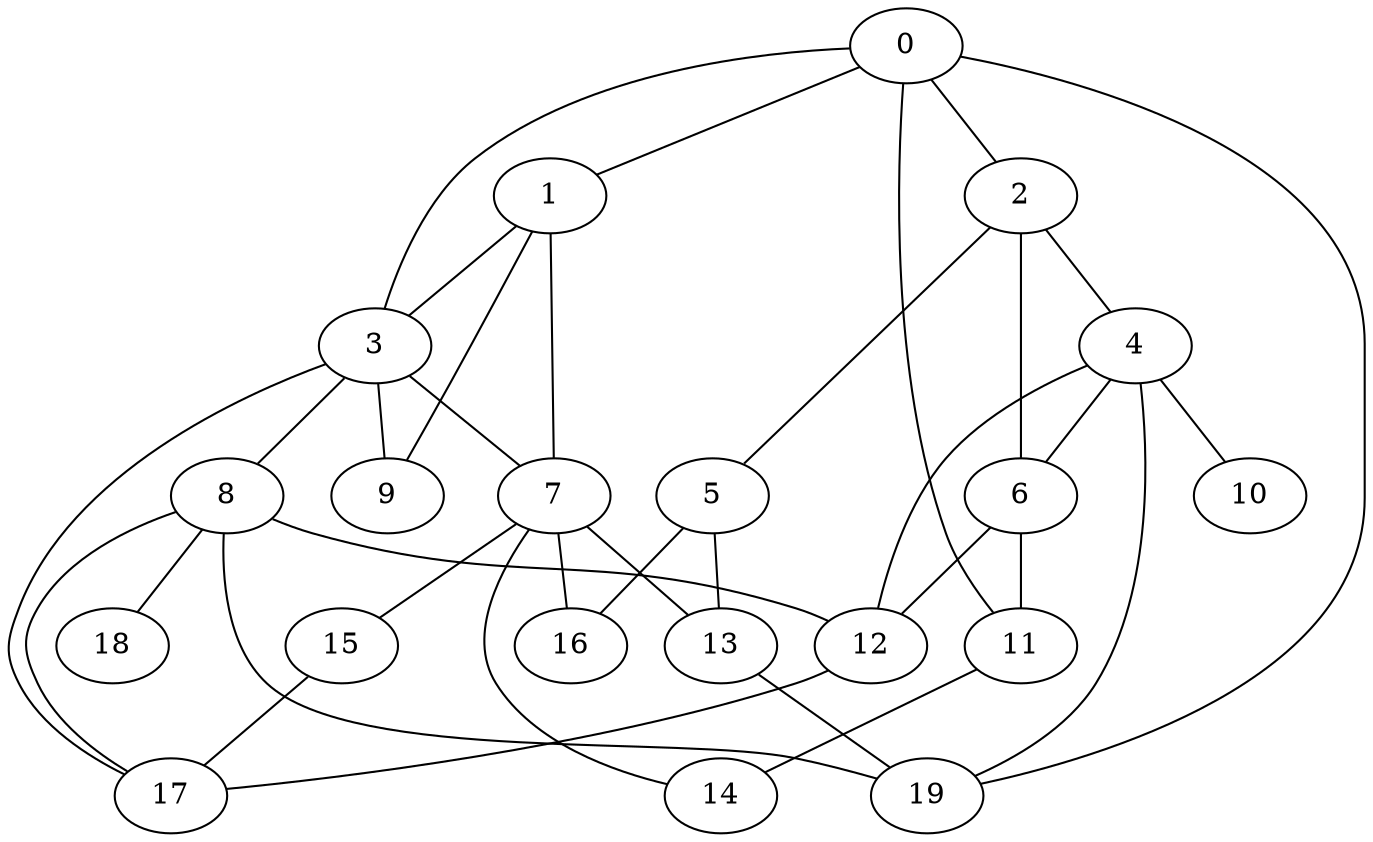 
graph graphname {
    0 -- 1
0 -- 2
0 -- 3
0 -- 19
0 -- 11
1 -- 3
1 -- 9
1 -- 7
2 -- 4
2 -- 5
2 -- 6
3 -- 8
3 -- 9
3 -- 7
3 -- 17
4 -- 10
4 -- 6
4 -- 19
4 -- 12
5 -- 16
5 -- 13
6 -- 11
6 -- 12
7 -- 16
7 -- 13
7 -- 14
7 -- 15
8 -- 19
8 -- 17
8 -- 18
8 -- 12
11 -- 14
12 -- 17
13 -- 19
15 -- 17

}
